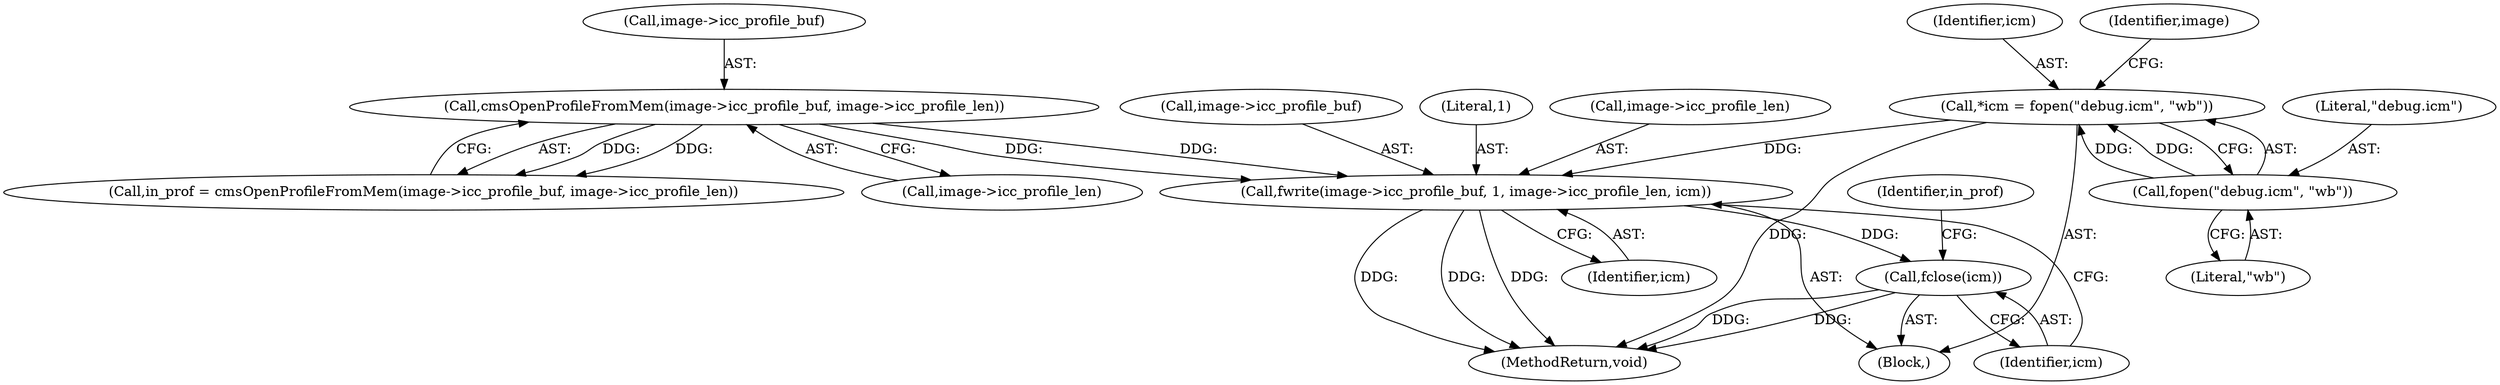 digraph "0_openjpeg_2e5ab1d9987831c981ff05862e8ccf1381ed58ea@API" {
"1000151" [label="(Call,fwrite(image->icc_profile_buf, 1, image->icc_profile_len, icm))"];
"1000138" [label="(Call,cmsOpenProfileFromMem(image->icc_profile_buf, image->icc_profile_len))"];
"1000146" [label="(Call,*icm = fopen(\"debug.icm\", \"wb\"))"];
"1000148" [label="(Call,fopen(\"debug.icm\", \"wb\"))"];
"1000160" [label="(Call,fclose(icm))"];
"1000151" [label="(Call,fwrite(image->icc_profile_buf, 1, image->icc_profile_len, icm))"];
"1000136" [label="(Call,in_prof = cmsOpenProfileFromMem(image->icc_profile_buf, image->icc_profile_len))"];
"1000150" [label="(Literal,\"wb\")"];
"1000113" [label="(Block,)"];
"1000139" [label="(Call,image->icc_profile_buf)"];
"1000155" [label="(Literal,1)"];
"1000149" [label="(Literal,\"debug.icm\")"];
"1000164" [label="(Identifier,in_prof)"];
"1000153" [label="(Identifier,image)"];
"1000156" [label="(Call,image->icc_profile_len)"];
"1000161" [label="(Identifier,icm)"];
"1000142" [label="(Call,image->icc_profile_len)"];
"1000146" [label="(Call,*icm = fopen(\"debug.icm\", \"wb\"))"];
"1000148" [label="(Call,fopen(\"debug.icm\", \"wb\"))"];
"1000147" [label="(Identifier,icm)"];
"1000138" [label="(Call,cmsOpenProfileFromMem(image->icc_profile_buf, image->icc_profile_len))"];
"1000160" [label="(Call,fclose(icm))"];
"1001487" [label="(MethodReturn,void)"];
"1000152" [label="(Call,image->icc_profile_buf)"];
"1000159" [label="(Identifier,icm)"];
"1000151" -> "1000113"  [label="AST: "];
"1000151" -> "1000159"  [label="CFG: "];
"1000152" -> "1000151"  [label="AST: "];
"1000155" -> "1000151"  [label="AST: "];
"1000156" -> "1000151"  [label="AST: "];
"1000159" -> "1000151"  [label="AST: "];
"1000161" -> "1000151"  [label="CFG: "];
"1000151" -> "1001487"  [label="DDG: "];
"1000151" -> "1001487"  [label="DDG: "];
"1000151" -> "1001487"  [label="DDG: "];
"1000138" -> "1000151"  [label="DDG: "];
"1000138" -> "1000151"  [label="DDG: "];
"1000146" -> "1000151"  [label="DDG: "];
"1000151" -> "1000160"  [label="DDG: "];
"1000138" -> "1000136"  [label="AST: "];
"1000138" -> "1000142"  [label="CFG: "];
"1000139" -> "1000138"  [label="AST: "];
"1000142" -> "1000138"  [label="AST: "];
"1000136" -> "1000138"  [label="CFG: "];
"1000138" -> "1000136"  [label="DDG: "];
"1000138" -> "1000136"  [label="DDG: "];
"1000146" -> "1000113"  [label="AST: "];
"1000146" -> "1000148"  [label="CFG: "];
"1000147" -> "1000146"  [label="AST: "];
"1000148" -> "1000146"  [label="AST: "];
"1000153" -> "1000146"  [label="CFG: "];
"1000146" -> "1001487"  [label="DDG: "];
"1000148" -> "1000146"  [label="DDG: "];
"1000148" -> "1000146"  [label="DDG: "];
"1000148" -> "1000150"  [label="CFG: "];
"1000149" -> "1000148"  [label="AST: "];
"1000150" -> "1000148"  [label="AST: "];
"1000160" -> "1000113"  [label="AST: "];
"1000160" -> "1000161"  [label="CFG: "];
"1000161" -> "1000160"  [label="AST: "];
"1000164" -> "1000160"  [label="CFG: "];
"1000160" -> "1001487"  [label="DDG: "];
"1000160" -> "1001487"  [label="DDG: "];
}
